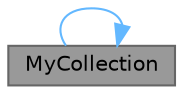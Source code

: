 digraph "MyCollection"
{
 // LATEX_PDF_SIZE
  bgcolor="transparent";
  edge [fontname=Helvetica,fontsize=10,labelfontname=Helvetica,labelfontsize=10];
  node [fontname=Helvetica,fontsize=10,shape=box,height=0.2,width=0.4];
  rankdir="RL";
  Node1 [id="Node000001",label="MyCollection",height=0.2,width=0.4,color="gray40", fillcolor="grey60", style="filled", fontcolor="black",tooltip="构造函数，初始化收藏界面"];
  Node1 -> Node1 [id="edge1_Node000001_Node000001",dir="back",color="steelblue1",style="solid",tooltip=" "];
}

